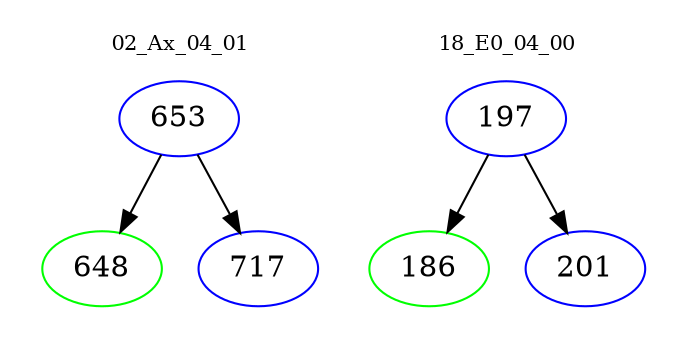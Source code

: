 digraph{
subgraph cluster_0 {
color = white
label = "02_Ax_04_01";
fontsize=10;
T0_653 [label="653", color="blue"]
T0_653 -> T0_648 [color="black"]
T0_648 [label="648", color="green"]
T0_653 -> T0_717 [color="black"]
T0_717 [label="717", color="blue"]
}
subgraph cluster_1 {
color = white
label = "18_E0_04_00";
fontsize=10;
T1_197 [label="197", color="blue"]
T1_197 -> T1_186 [color="black"]
T1_186 [label="186", color="green"]
T1_197 -> T1_201 [color="black"]
T1_201 [label="201", color="blue"]
}
}
